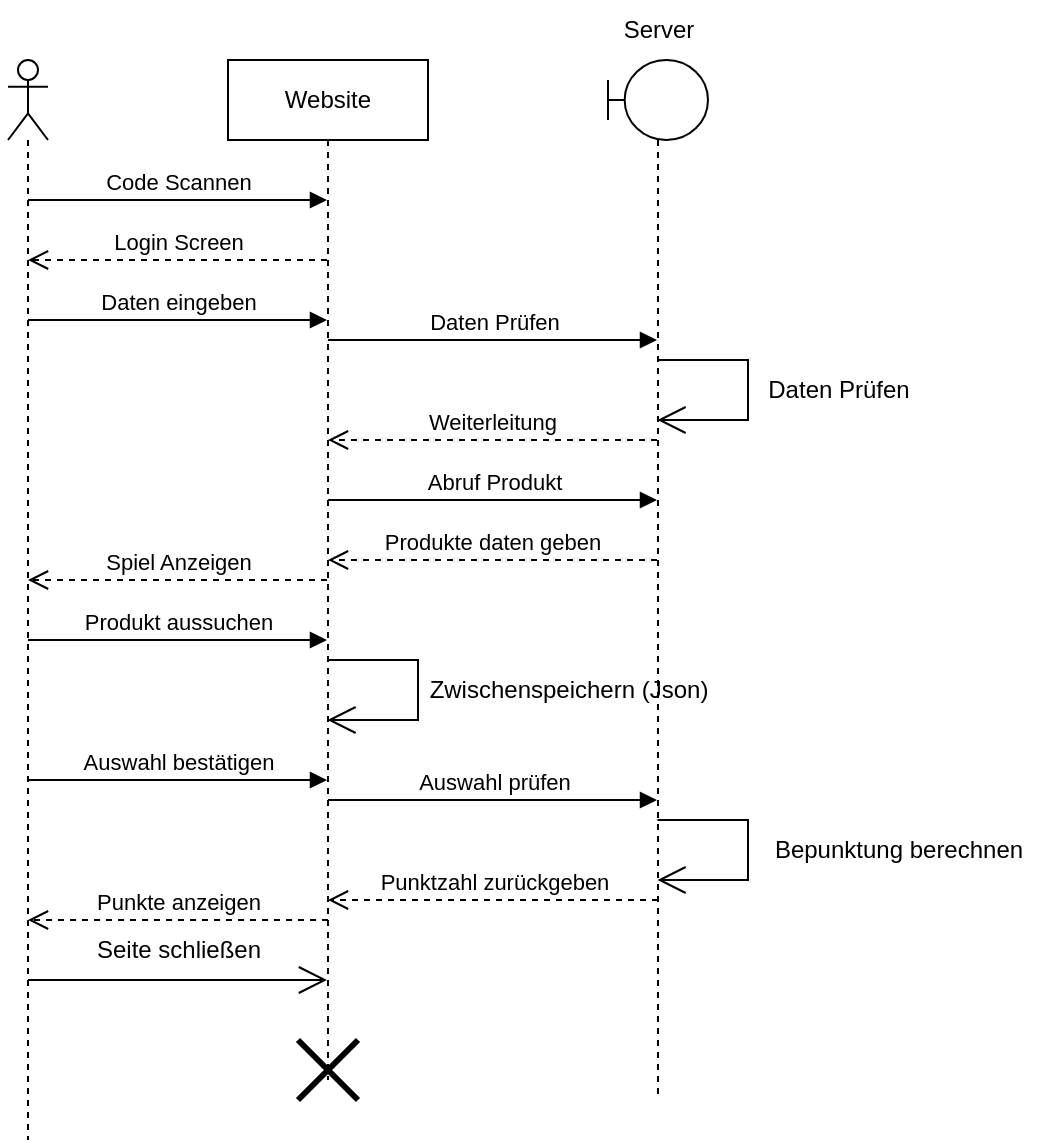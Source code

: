 <mxfile version="24.3.0" type="device">
  <diagram name="Seite-1" id="HMhu8rGgfIFLecY99ZYU">
    <mxGraphModel dx="1050" dy="557" grid="1" gridSize="10" guides="1" tooltips="1" connect="1" arrows="1" fold="1" page="1" pageScale="1" pageWidth="827" pageHeight="1169" math="0" shadow="0">
      <root>
        <mxCell id="0" />
        <mxCell id="1" parent="0" />
        <mxCell id="MXVIPdvQ_5GfF59QSvaQ-4" value="" style="shape=umlLifeline;perimeter=lifelinePerimeter;whiteSpace=wrap;html=1;container=1;dropTarget=0;collapsible=0;recursiveResize=0;outlineConnect=0;portConstraint=eastwest;newEdgeStyle={&quot;curved&quot;:0,&quot;rounded&quot;:0};participant=umlActor;" parent="1" vertex="1">
          <mxGeometry x="200" y="50" width="20" height="540" as="geometry" />
        </mxCell>
        <mxCell id="MXVIPdvQ_5GfF59QSvaQ-5" value="Website" style="shape=umlLifeline;perimeter=lifelinePerimeter;whiteSpace=wrap;html=1;container=1;dropTarget=0;collapsible=0;recursiveResize=0;outlineConnect=0;portConstraint=eastwest;newEdgeStyle={&quot;curved&quot;:0,&quot;rounded&quot;:0};" parent="1" vertex="1">
          <mxGeometry x="310" y="50" width="100" height="510" as="geometry" />
        </mxCell>
        <mxCell id="Dg7wdzn4RcdX5_WSqAzZ-10" value="" style="shape=umlDestroy;whiteSpace=wrap;html=1;strokeWidth=3;targetShapes=umlLifeline;" parent="MXVIPdvQ_5GfF59QSvaQ-5" vertex="1">
          <mxGeometry x="35" y="490" width="30" height="30" as="geometry" />
        </mxCell>
        <mxCell id="MXVIPdvQ_5GfF59QSvaQ-7" value="" style="shape=umlLifeline;perimeter=lifelinePerimeter;whiteSpace=wrap;html=1;container=1;dropTarget=0;collapsible=0;recursiveResize=0;outlineConnect=0;portConstraint=eastwest;newEdgeStyle={&quot;curved&quot;:0,&quot;rounded&quot;:0};participant=umlBoundary;" parent="1" vertex="1">
          <mxGeometry x="500" y="50" width="50" height="520" as="geometry" />
        </mxCell>
        <mxCell id="MXVIPdvQ_5GfF59QSvaQ-8" value="Server" style="text;html=1;align=center;verticalAlign=middle;resizable=0;points=[];autosize=1;strokeColor=none;fillColor=none;" parent="1" vertex="1">
          <mxGeometry x="495" y="20" width="60" height="30" as="geometry" />
        </mxCell>
        <mxCell id="MXVIPdvQ_5GfF59QSvaQ-13" value="Code Scannen" style="html=1;verticalAlign=bottom;endArrow=block;curved=0;rounded=0;" parent="1" target="MXVIPdvQ_5GfF59QSvaQ-5" edge="1">
          <mxGeometry width="80" relative="1" as="geometry">
            <mxPoint x="210" y="120" as="sourcePoint" />
            <mxPoint x="290" y="120" as="targetPoint" />
          </mxGeometry>
        </mxCell>
        <mxCell id="MXVIPdvQ_5GfF59QSvaQ-14" value="Daten Prüfen" style="html=1;verticalAlign=bottom;endArrow=block;curved=0;rounded=0;" parent="1" edge="1">
          <mxGeometry width="80" relative="1" as="geometry">
            <mxPoint x="360" y="190" as="sourcePoint" />
            <mxPoint x="524.5" y="190" as="targetPoint" />
          </mxGeometry>
        </mxCell>
        <mxCell id="MXVIPdvQ_5GfF59QSvaQ-15" value="Login Screen" style="html=1;verticalAlign=bottom;endArrow=open;dashed=1;endSize=8;curved=0;rounded=0;" parent="1" source="MXVIPdvQ_5GfF59QSvaQ-5" edge="1">
          <mxGeometry relative="1" as="geometry">
            <mxPoint x="290" y="150" as="sourcePoint" />
            <mxPoint x="210" y="150" as="targetPoint" />
          </mxGeometry>
        </mxCell>
        <mxCell id="MXVIPdvQ_5GfF59QSvaQ-16" value="Daten eingeben" style="html=1;verticalAlign=bottom;endArrow=block;curved=0;rounded=0;" parent="1" edge="1">
          <mxGeometry width="80" relative="1" as="geometry">
            <mxPoint x="210" y="180" as="sourcePoint" />
            <mxPoint x="359.5" y="180" as="targetPoint" />
          </mxGeometry>
        </mxCell>
        <mxCell id="MXVIPdvQ_5GfF59QSvaQ-18" value="Spiel Anzeigen" style="html=1;verticalAlign=bottom;endArrow=open;dashed=1;endSize=8;curved=0;rounded=0;" parent="1" edge="1">
          <mxGeometry relative="1" as="geometry">
            <mxPoint x="359.5" y="310" as="sourcePoint" />
            <mxPoint x="210" y="310" as="targetPoint" />
          </mxGeometry>
        </mxCell>
        <mxCell id="CE3ml50OLoYUzE5mu6BU-1" value="" style="endArrow=open;endFill=1;endSize=12;html=1;rounded=0;" parent="1" edge="1">
          <mxGeometry width="160" relative="1" as="geometry">
            <mxPoint x="524.731" y="200" as="sourcePoint" />
            <mxPoint x="524.731" y="230" as="targetPoint" />
            <Array as="points">
              <mxPoint x="570" y="200" />
              <mxPoint x="570" y="230" />
            </Array>
          </mxGeometry>
        </mxCell>
        <mxCell id="CE3ml50OLoYUzE5mu6BU-2" value="Daten Prüfen" style="text;html=1;align=center;verticalAlign=middle;resizable=0;points=[];autosize=1;strokeColor=none;fillColor=none;" parent="1" vertex="1">
          <mxGeometry x="570" y="200" width="90" height="30" as="geometry" />
        </mxCell>
        <mxCell id="CE3ml50OLoYUzE5mu6BU-3" value="Weiterleitung" style="html=1;verticalAlign=bottom;endArrow=open;dashed=1;endSize=8;curved=0;rounded=0;" parent="1" edge="1">
          <mxGeometry relative="1" as="geometry">
            <mxPoint x="524.5" y="240" as="sourcePoint" />
            <mxPoint x="360" y="240" as="targetPoint" />
          </mxGeometry>
        </mxCell>
        <mxCell id="CE3ml50OLoYUzE5mu6BU-6" value="Abruf Produkt" style="html=1;verticalAlign=bottom;endArrow=block;curved=0;rounded=0;" parent="1" edge="1">
          <mxGeometry width="80" relative="1" as="geometry">
            <mxPoint x="360" y="270" as="sourcePoint" />
            <mxPoint x="524.5" y="270" as="targetPoint" />
          </mxGeometry>
        </mxCell>
        <mxCell id="CE3ml50OLoYUzE5mu6BU-7" value="Produkte daten geben" style="html=1;verticalAlign=bottom;endArrow=open;dashed=1;endSize=8;curved=0;rounded=0;" parent="1" source="MXVIPdvQ_5GfF59QSvaQ-7" edge="1">
          <mxGeometry relative="1" as="geometry">
            <mxPoint x="440" y="300" as="sourcePoint" />
            <mxPoint x="360" y="300" as="targetPoint" />
          </mxGeometry>
        </mxCell>
        <mxCell id="CE3ml50OLoYUzE5mu6BU-9" value="Produkt aussuchen" style="html=1;verticalAlign=bottom;endArrow=block;curved=0;rounded=0;" parent="1" edge="1">
          <mxGeometry width="80" relative="1" as="geometry">
            <mxPoint x="210" y="340" as="sourcePoint" />
            <mxPoint x="359.5" y="340" as="targetPoint" />
          </mxGeometry>
        </mxCell>
        <mxCell id="CE3ml50OLoYUzE5mu6BU-11" value="" style="endArrow=open;endFill=1;endSize=12;html=1;rounded=0;" parent="1" edge="1">
          <mxGeometry width="160" relative="1" as="geometry">
            <mxPoint x="359.731" y="350" as="sourcePoint" />
            <mxPoint x="359.731" y="380" as="targetPoint" />
            <Array as="points">
              <mxPoint x="405" y="350" />
              <mxPoint x="405" y="380" />
            </Array>
          </mxGeometry>
        </mxCell>
        <mxCell id="CE3ml50OLoYUzE5mu6BU-12" value="Zwischenspeichern (Json)" style="text;html=1;align=center;verticalAlign=middle;resizable=0;points=[];autosize=1;strokeColor=none;fillColor=none;" parent="1" vertex="1">
          <mxGeometry x="400" y="350" width="160" height="30" as="geometry" />
        </mxCell>
        <mxCell id="Dg7wdzn4RcdX5_WSqAzZ-1" value="Auswahl bestätigen" style="html=1;verticalAlign=bottom;endArrow=block;curved=0;rounded=0;" parent="1" edge="1">
          <mxGeometry width="80" relative="1" as="geometry">
            <mxPoint x="210" y="410" as="sourcePoint" />
            <mxPoint x="359.5" y="410" as="targetPoint" />
          </mxGeometry>
        </mxCell>
        <mxCell id="Dg7wdzn4RcdX5_WSqAzZ-2" value="Auswahl prüfen" style="html=1;verticalAlign=bottom;endArrow=block;curved=0;rounded=0;" parent="1" target="MXVIPdvQ_5GfF59QSvaQ-7" edge="1">
          <mxGeometry width="80" relative="1" as="geometry">
            <mxPoint x="360" y="420" as="sourcePoint" />
            <mxPoint x="509.5" y="420" as="targetPoint" />
          </mxGeometry>
        </mxCell>
        <mxCell id="Dg7wdzn4RcdX5_WSqAzZ-3" value="" style="endArrow=open;endFill=1;endSize=12;html=1;rounded=0;" parent="1" edge="1">
          <mxGeometry width="160" relative="1" as="geometry">
            <mxPoint x="524.731" y="430" as="sourcePoint" />
            <mxPoint x="524.731" y="460" as="targetPoint" />
            <Array as="points">
              <mxPoint x="570" y="430" />
              <mxPoint x="570" y="460" />
            </Array>
          </mxGeometry>
        </mxCell>
        <mxCell id="Dg7wdzn4RcdX5_WSqAzZ-4" value="Bepunktung berechnen" style="text;html=1;align=center;verticalAlign=middle;resizable=0;points=[];autosize=1;strokeColor=none;fillColor=none;" parent="1" vertex="1">
          <mxGeometry x="570" y="430" width="150" height="30" as="geometry" />
        </mxCell>
        <mxCell id="Dg7wdzn4RcdX5_WSqAzZ-5" value="Punktzahl zurückgeben" style="html=1;verticalAlign=bottom;endArrow=open;dashed=1;endSize=8;curved=0;rounded=0;" parent="1" edge="1">
          <mxGeometry relative="1" as="geometry">
            <mxPoint x="525" y="470" as="sourcePoint" />
            <mxPoint x="360" y="470" as="targetPoint" />
          </mxGeometry>
        </mxCell>
        <mxCell id="Dg7wdzn4RcdX5_WSqAzZ-6" value="Punkte anzeigen" style="html=1;verticalAlign=bottom;endArrow=open;dashed=1;endSize=8;curved=0;rounded=0;" parent="1" edge="1">
          <mxGeometry relative="1" as="geometry">
            <mxPoint x="360" y="480" as="sourcePoint" />
            <mxPoint x="210" y="480" as="targetPoint" />
          </mxGeometry>
        </mxCell>
        <mxCell id="Dg7wdzn4RcdX5_WSqAzZ-7" value="" style="endArrow=open;endFill=1;endSize=12;html=1;rounded=0;" parent="1" target="MXVIPdvQ_5GfF59QSvaQ-5" edge="1">
          <mxGeometry width="160" relative="1" as="geometry">
            <mxPoint x="210" y="510" as="sourcePoint" />
            <mxPoint x="359.5" y="505" as="targetPoint" />
          </mxGeometry>
        </mxCell>
        <mxCell id="Dg7wdzn4RcdX5_WSqAzZ-8" value="Seite schließen" style="text;html=1;align=center;verticalAlign=middle;resizable=0;points=[];autosize=1;strokeColor=none;fillColor=none;" parent="1" vertex="1">
          <mxGeometry x="230" y="480" width="110" height="30" as="geometry" />
        </mxCell>
      </root>
    </mxGraphModel>
  </diagram>
</mxfile>
